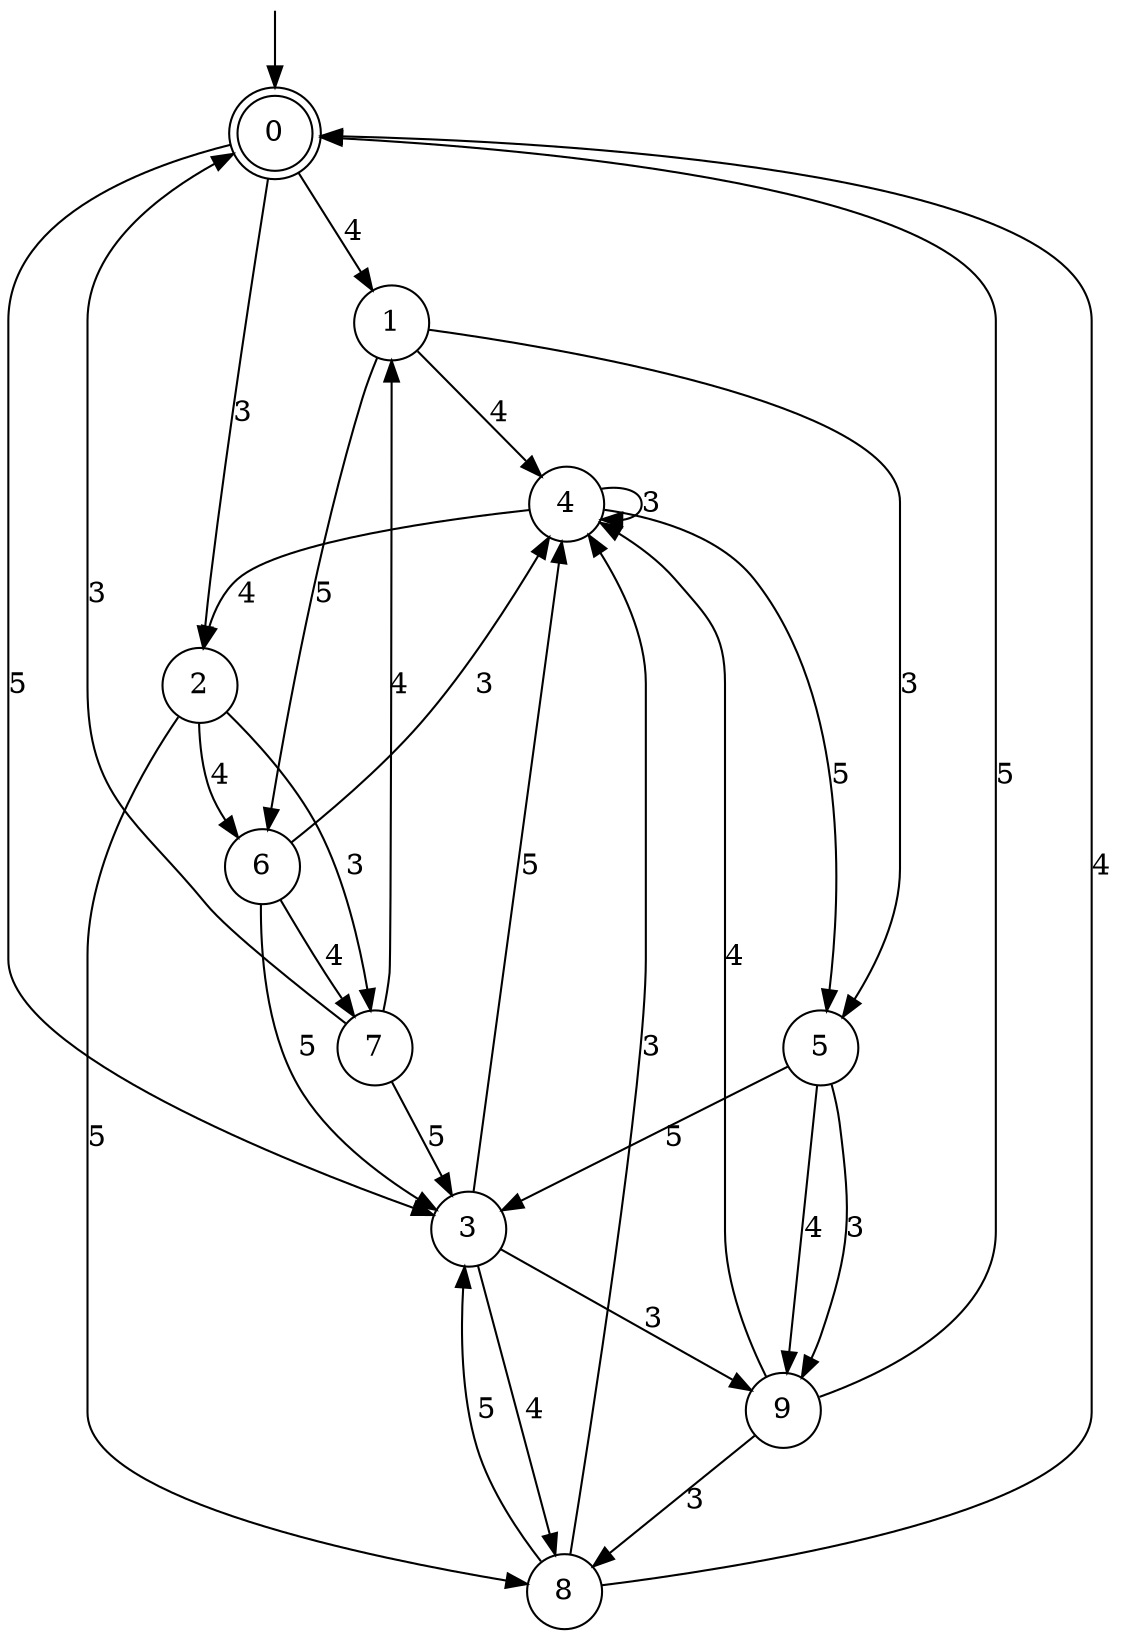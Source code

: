 digraph g {

	s0 [shape="doublecircle" label="0"];
	s1 [shape="circle" label="1"];
	s2 [shape="circle" label="2"];
	s3 [shape="circle" label="3"];
	s4 [shape="circle" label="4"];
	s5 [shape="circle" label="5"];
	s6 [shape="circle" label="6"];
	s7 [shape="circle" label="7"];
	s8 [shape="circle" label="8"];
	s9 [shape="circle" label="9"];
	s0 -> s1 [label="4"];
	s0 -> s2 [label="3"];
	s0 -> s3 [label="5"];
	s1 -> s4 [label="4"];
	s1 -> s5 [label="3"];
	s1 -> s6 [label="5"];
	s2 -> s6 [label="4"];
	s2 -> s7 [label="3"];
	s2 -> s8 [label="5"];
	s3 -> s8 [label="4"];
	s3 -> s9 [label="3"];
	s3 -> s4 [label="5"];
	s4 -> s2 [label="4"];
	s4 -> s4 [label="3"];
	s4 -> s5 [label="5"];
	s5 -> s9 [label="4"];
	s5 -> s9 [label="3"];
	s5 -> s3 [label="5"];
	s6 -> s7 [label="4"];
	s6 -> s4 [label="3"];
	s6 -> s3 [label="5"];
	s7 -> s1 [label="4"];
	s7 -> s0 [label="3"];
	s7 -> s3 [label="5"];
	s8 -> s0 [label="4"];
	s8 -> s4 [label="3"];
	s8 -> s3 [label="5"];
	s9 -> s4 [label="4"];
	s9 -> s8 [label="3"];
	s9 -> s0 [label="5"];

__start0 [label="" shape="none" width="0" height="0"];
__start0 -> s0;

}
